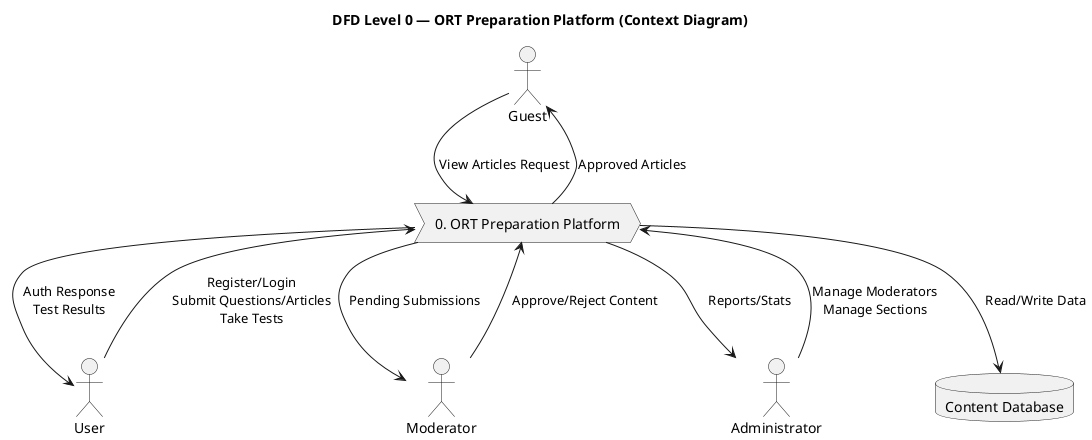 @startuml
title DFD Level 0 — ORT Preparation Platform (Context Diagram)

actor Guest
actor User
actor Moderator
actor Administrator
database "Content Database" as DB

process "0. ORT Preparation Platform" as System

Guest --> System : View Articles Request
System --> Guest : Approved Articles

User --> System : Register/Login\nSubmit Questions/Articles\nTake Tests
System --> User : Auth Response\nTest Results

Moderator --> System : Approve/Reject Content
System --> Moderator : Pending Submissions

Administrator --> System : Manage Moderators\nManage Sections
System --> Administrator : Reports/Stats

System --> DB : Read/Write Data

@enduml
